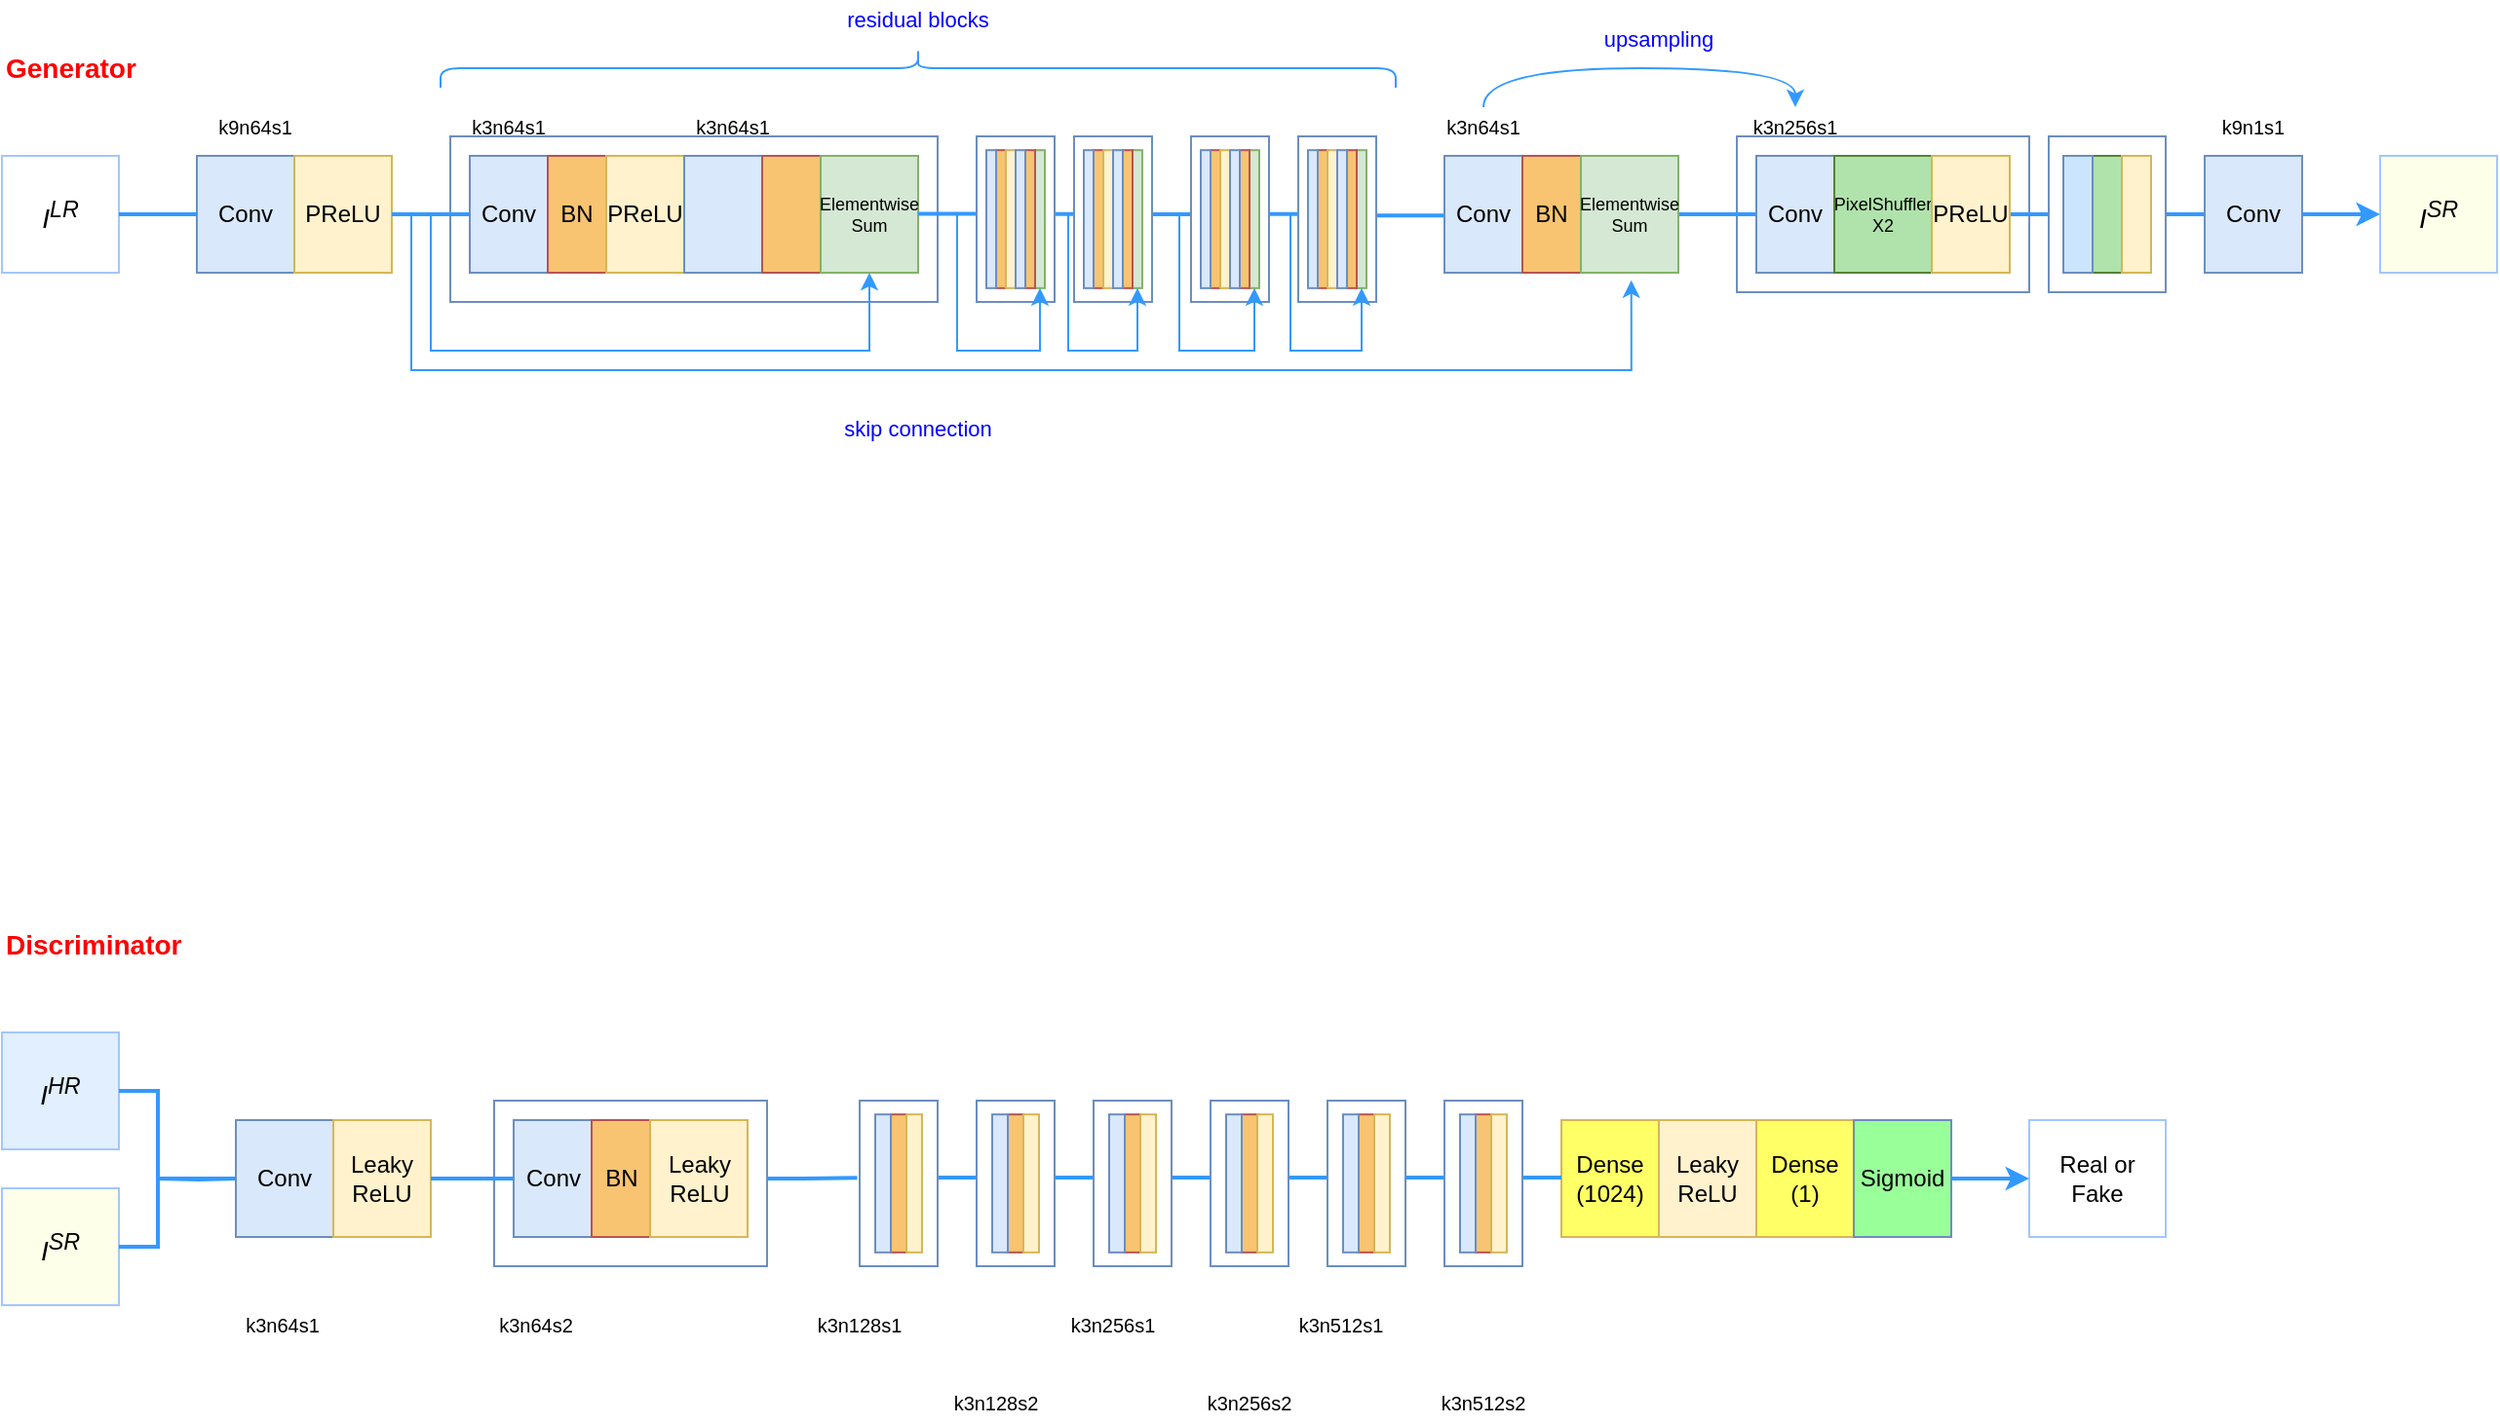 <mxfile version="26.2.14">
  <diagram name="第 1 页" id="Dag-IHI454TIuJNmHXwQ">
    <mxGraphModel dx="602" dy="643" grid="1" gridSize="10" guides="1" tooltips="1" connect="1" arrows="1" fold="1" page="1" pageScale="1" pageWidth="827" pageHeight="1169" math="0" shadow="0">
      <root>
        <mxCell id="0" />
        <mxCell id="1" parent="0" />
        <mxCell id="G9lIrQecQGFN7doJdilt-107" style="edgeStyle=orthogonalEdgeStyle;rounded=0;orthogonalLoop=1;jettySize=auto;html=1;endArrow=none;endFill=1;strokeColor=#3399FF;strokeWidth=2;startFill=0;entryX=-0.031;entryY=0.466;entryDx=0;entryDy=0;entryPerimeter=0;" edge="1" parent="1" source="G9lIrQecQGFN7doJdilt-72" target="G9lIrQecQGFN7doJdilt-169">
          <mxGeometry relative="1" as="geometry">
            <mxPoint x="482.5" y="625" as="targetPoint" />
          </mxGeometry>
        </mxCell>
        <mxCell id="G9lIrQecQGFN7doJdilt-176" value="" style="rounded=0;whiteSpace=wrap;html=1;fillColor=#FFFFFF;strokeColor=#6c8ebf;" vertex="1" parent="1">
          <mxGeometry x="332.5" y="585" width="140" height="85" as="geometry" />
        </mxCell>
        <mxCell id="G9lIrQecQGFN7doJdilt-154" value="" style="rounded=0;whiteSpace=wrap;html=1;fillColor=#FFFFFF;strokeColor=#6c8ebf;" vertex="1" parent="1">
          <mxGeometry x="970" y="90" width="150" height="80" as="geometry" />
        </mxCell>
        <mxCell id="G9lIrQecQGFN7doJdilt-59" style="edgeStyle=orthogonalEdgeStyle;rounded=0;orthogonalLoop=1;jettySize=auto;html=1;endArrow=none;endFill=1;strokeColor=#3399FF;strokeWidth=2;startFill=0;" edge="1" parent="1" source="G9lIrQecQGFN7doJdilt-47" target="G9lIrQecQGFN7doJdilt-50">
          <mxGeometry relative="1" as="geometry" />
        </mxCell>
        <mxCell id="G9lIrQecQGFN7doJdilt-57" style="edgeStyle=orthogonalEdgeStyle;rounded=0;orthogonalLoop=1;jettySize=auto;html=1;endArrow=none;endFill=1;strokeColor=#3399FF;strokeWidth=2;startFill=0;" edge="1" parent="1" source="G9lIrQecQGFN7doJdilt-41" target="G9lIrQecQGFN7doJdilt-43">
          <mxGeometry relative="1" as="geometry" />
        </mxCell>
        <mxCell id="G9lIrQecQGFN7doJdilt-56" style="edgeStyle=orthogonalEdgeStyle;rounded=0;orthogonalLoop=1;jettySize=auto;html=1;endArrow=none;endFill=1;strokeColor=#3399FF;strokeWidth=2;exitX=0.936;exitY=0.478;exitDx=0;exitDy=0;exitPerimeter=0;startFill=0;entryX=0.022;entryY=0.571;entryDx=0;entryDy=0;entryPerimeter=0;" edge="1" parent="1" source="G9lIrQecQGFN7doJdilt-142" target="G9lIrQecQGFN7doJdilt-39">
          <mxGeometry relative="1" as="geometry">
            <mxPoint x="800" y="130" as="sourcePoint" />
          </mxGeometry>
        </mxCell>
        <mxCell id="G9lIrQecQGFN7doJdilt-152" style="edgeStyle=orthogonalEdgeStyle;rounded=0;orthogonalLoop=1;jettySize=auto;html=1;endArrow=none;endFill=1;strokeColor=#3399FF;strokeWidth=2;startFill=0;entryX=0.125;entryY=0.471;entryDx=0;entryDy=0;entryPerimeter=0;" edge="1" parent="1">
          <mxGeometry relative="1" as="geometry">
            <mxPoint x="730" y="129.86" as="sourcePoint" />
            <mxPoint x="760" y="129.86" as="targetPoint" />
          </mxGeometry>
        </mxCell>
        <mxCell id="G9lIrQecQGFN7doJdilt-151" style="edgeStyle=orthogonalEdgeStyle;rounded=0;orthogonalLoop=1;jettySize=auto;html=1;endArrow=none;endFill=1;strokeColor=#3399FF;strokeWidth=2;startFill=0;entryX=0.125;entryY=0.471;entryDx=0;entryDy=0;entryPerimeter=0;" edge="1" parent="1">
          <mxGeometry relative="1" as="geometry">
            <mxPoint x="670" y="130" as="sourcePoint" />
            <mxPoint x="700" y="130" as="targetPoint" />
          </mxGeometry>
        </mxCell>
        <mxCell id="G9lIrQecQGFN7doJdilt-150" style="edgeStyle=orthogonalEdgeStyle;rounded=0;orthogonalLoop=1;jettySize=auto;html=1;endArrow=none;endFill=1;strokeColor=#3399FF;strokeWidth=2;startFill=0;" edge="1" parent="1">
          <mxGeometry relative="1" as="geometry">
            <mxPoint x="615" y="129.86" as="sourcePoint" />
            <mxPoint x="635" y="129.86" as="targetPoint" />
          </mxGeometry>
        </mxCell>
        <mxCell id="G9lIrQecQGFN7doJdilt-121" value="" style="rounded=0;whiteSpace=wrap;html=1;fillColor=#FFFFFF;strokeColor=#6c8ebf;" vertex="1" parent="1">
          <mxGeometry x="310" y="90" width="250" height="85" as="geometry" />
        </mxCell>
        <mxCell id="G9lIrQecQGFN7doJdilt-1" value="Generator" style="text;html=1;strokeColor=none;fillColor=none;align=left;verticalAlign=middle;whiteSpace=wrap;rounded=0;fontSize=14;fontColor=#FF0000;fontStyle=1" vertex="1" parent="1">
          <mxGeometry x="80" y="40" width="100" height="30" as="geometry" />
        </mxCell>
        <mxCell id="G9lIrQecQGFN7doJdilt-2" value="Discriminator" style="text;html=1;strokeColor=none;fillColor=none;align=left;verticalAlign=middle;whiteSpace=wrap;rounded=0;fontSize=14;fontColor=#FF0000;fontStyle=1" vertex="1" parent="1">
          <mxGeometry x="80" y="490" width="120" height="30" as="geometry" />
        </mxCell>
        <mxCell id="G9lIrQecQGFN7doJdilt-3" value="&lt;i&gt;I&lt;sup&gt;LR&lt;/sup&gt;&lt;/i&gt;" style="shape=rectangle;whiteSpace=wrap;html=1;strokeColor=#a1c7ff;fillColor=#FFFFFF;fontSize=14;verticalAlign=middle;align=center;" vertex="1" parent="1">
          <mxGeometry x="80" y="100" width="60" height="60" as="geometry" />
        </mxCell>
        <mxCell id="G9lIrQecQGFN7doJdilt-4" value="Conv" style="rounded=0;whiteSpace=wrap;html=1;fillColor=#dae8fc;strokeColor=#6c8ebf;align=center;verticalAlign=middle;" vertex="1" parent="1">
          <mxGeometry x="180" y="100" width="50" height="60" as="geometry" />
        </mxCell>
        <mxCell id="G9lIrQecQGFN7doJdilt-5" value="PReLU" style="rounded=0;whiteSpace=wrap;html=1;fillColor=#fff2cc;strokeColor=#d6b656;align=center;verticalAlign=middle;" vertex="1" parent="1">
          <mxGeometry x="230" y="100" width="50" height="60" as="geometry" />
        </mxCell>
        <mxCell id="G9lIrQecQGFN7doJdilt-6" value="k9n64s1" style="text;html=1;strokeColor=none;fillColor=none;align=center;verticalAlign=middle;whiteSpace=wrap;rounded=0;fontSize=10;" vertex="1" parent="1">
          <mxGeometry x="160" y="75" width="100" height="20" as="geometry" />
        </mxCell>
        <mxCell id="G9lIrQecQGFN7doJdilt-7" value="Conv" style="rounded=0;whiteSpace=wrap;html=1;fillColor=#dae8fc;strokeColor=#6c8ebf;align=center;verticalAlign=middle;" vertex="1" parent="1">
          <mxGeometry x="320" y="100" width="40" height="60" as="geometry" />
        </mxCell>
        <mxCell id="G9lIrQecQGFN7doJdilt-8" value="BN" style="rounded=0;whiteSpace=wrap;html=1;fillColor=#f8c471;strokeColor=#b85450;align=center;verticalAlign=middle;" vertex="1" parent="1">
          <mxGeometry x="360" y="100" width="30" height="60" as="geometry" />
        </mxCell>
        <mxCell id="G9lIrQecQGFN7doJdilt-9" value="PReLU" style="rounded=0;whiteSpace=wrap;html=1;fillColor=#fff2cc;strokeColor=#d6b656;align=center;verticalAlign=middle;" vertex="1" parent="1">
          <mxGeometry x="390" y="100" width="40" height="60" as="geometry" />
        </mxCell>
        <mxCell id="G9lIrQecQGFN7doJdilt-10" value="" style="rounded=0;whiteSpace=wrap;html=1;fillColor=#dae8fc;strokeColor=#6c8ebf;align=center;verticalAlign=middle;" vertex="1" parent="1">
          <mxGeometry x="430" y="100" width="40" height="60" as="geometry" />
        </mxCell>
        <mxCell id="G9lIrQecQGFN7doJdilt-11" value="" style="rounded=0;whiteSpace=wrap;html=1;fillColor=#f8c471;strokeColor=#b85450;align=center;verticalAlign=middle;" vertex="1" parent="1">
          <mxGeometry x="470" y="100" width="30" height="60" as="geometry" />
        </mxCell>
        <mxCell id="G9lIrQecQGFN7doJdilt-12" value="Elementwise Sum" style="rounded=0;whiteSpace=wrap;html=1;fillColor=#d5e8d4;strokeColor=#82b366;align=center;verticalAlign=middle;fontSize=9;" vertex="1" parent="1">
          <mxGeometry x="500" y="100" width="50" height="60" as="geometry" />
        </mxCell>
        <mxCell id="G9lIrQecQGFN7doJdilt-13" value="k3n64s1" style="text;html=1;strokeColor=none;fillColor=none;align=center;verticalAlign=middle;whiteSpace=wrap;rounded=0;fontSize=10;" vertex="1" parent="1">
          <mxGeometry x="285" y="75" width="110" height="20" as="geometry" />
        </mxCell>
        <mxCell id="G9lIrQecQGFN7doJdilt-14" value="k3n64s1" style="text;html=1;strokeColor=none;fillColor=none;align=center;verticalAlign=middle;whiteSpace=wrap;rounded=0;fontSize=10;" vertex="1" parent="1">
          <mxGeometry x="395" y="75" width="120" height="20" as="geometry" />
        </mxCell>
        <mxCell id="G9lIrQecQGFN7doJdilt-18" value="residual blocks" style="text;html=1;strokeColor=none;fillColor=none;align=center;verticalAlign=middle;whiteSpace=wrap;rounded=0;fontSize=11;fontColor=#0000FF;" vertex="1" parent="1">
          <mxGeometry x="500" y="20" width="100" height="20" as="geometry" />
        </mxCell>
        <mxCell id="G9lIrQecQGFN7doJdilt-39" value="Conv" style="rounded=0;whiteSpace=wrap;html=1;fillColor=#dae8fc;strokeColor=#6c8ebf;align=center;verticalAlign=middle;" vertex="1" parent="1">
          <mxGeometry x="820" y="100" width="40" height="60" as="geometry" />
        </mxCell>
        <mxCell id="G9lIrQecQGFN7doJdilt-40" value="BN" style="rounded=0;whiteSpace=wrap;html=1;fillColor=#f8c471;strokeColor=#b85450;align=center;verticalAlign=middle;" vertex="1" parent="1">
          <mxGeometry x="860" y="100" width="30" height="60" as="geometry" />
        </mxCell>
        <mxCell id="G9lIrQecQGFN7doJdilt-41" value="Elementwise Sum" style="rounded=0;whiteSpace=wrap;html=1;fillColor=#d5e8d4;strokeColor=#82b366;align=center;verticalAlign=middle;fontSize=9;" vertex="1" parent="1">
          <mxGeometry x="890" y="100" width="50" height="60" as="geometry" />
        </mxCell>
        <mxCell id="G9lIrQecQGFN7doJdilt-209" style="edgeStyle=orthogonalEdgeStyle;rounded=0;orthogonalLoop=1;jettySize=auto;html=1;exitX=0.5;exitY=0;exitDx=0;exitDy=0;entryX=0.5;entryY=0;entryDx=0;entryDy=0;curved=1;strokeColor=#3399FF;" edge="1" parent="1" source="G9lIrQecQGFN7doJdilt-42" target="G9lIrQecQGFN7doJdilt-46">
          <mxGeometry relative="1" as="geometry" />
        </mxCell>
        <mxCell id="G9lIrQecQGFN7doJdilt-42" value="k3n64s1" style="text;html=1;strokeColor=none;fillColor=none;align=center;verticalAlign=middle;whiteSpace=wrap;rounded=0;fontSize=10;" vertex="1" parent="1">
          <mxGeometry x="780" y="75" width="120" height="20" as="geometry" />
        </mxCell>
        <mxCell id="G9lIrQecQGFN7doJdilt-43" value="Conv" style="rounded=0;whiteSpace=wrap;html=1;fillColor=#dae8fc;strokeColor=#6c8ebf;align=center;verticalAlign=middle;" vertex="1" parent="1">
          <mxGeometry x="980" y="100" width="40" height="60" as="geometry" />
        </mxCell>
        <mxCell id="G9lIrQecQGFN7doJdilt-44" value="PixelShuffler X2" style="rounded=0;whiteSpace=wrap;html=1;fillColor=#b0e3ab;strokeColor=#548235;align=center;verticalAlign=middle;fontSize=9;" vertex="1" parent="1">
          <mxGeometry x="1020" y="100" width="50" height="60" as="geometry" />
        </mxCell>
        <mxCell id="G9lIrQecQGFN7doJdilt-117" style="edgeStyle=orthogonalEdgeStyle;rounded=0;orthogonalLoop=1;jettySize=auto;html=1;exitX=1;exitY=0.5;exitDx=0;exitDy=0;entryX=0;entryY=0.5;entryDx=0;entryDy=0;endArrow=none;startFill=0;strokeColor=#3399FF;strokeWidth=2;" edge="1" parent="1" source="G9lIrQecQGFN7doJdilt-45" target="G9lIrQecQGFN7doJdilt-47">
          <mxGeometry relative="1" as="geometry" />
        </mxCell>
        <mxCell id="G9lIrQecQGFN7doJdilt-45" value="PReLU" style="rounded=0;whiteSpace=wrap;html=1;fillColor=#fff2cc;strokeColor=#d6b656;align=center;verticalAlign=middle;" vertex="1" parent="1">
          <mxGeometry x="1070" y="100" width="40" height="60" as="geometry" />
        </mxCell>
        <mxCell id="G9lIrQecQGFN7doJdilt-46" value="k3n256s1" style="text;html=1;strokeColor=none;fillColor=none;align=center;verticalAlign=middle;whiteSpace=wrap;rounded=0;fontSize=10;" vertex="1" parent="1">
          <mxGeometry x="935" y="75" width="130" height="20" as="geometry" />
        </mxCell>
        <mxCell id="G9lIrQecQGFN7doJdilt-47" value="" style="rounded=0;whiteSpace=wrap;html=1;fillColor=#FFFFFF;strokeColor=#6c8ebf;" vertex="1" parent="1">
          <mxGeometry x="1130" y="90" width="60" height="80" as="geometry" />
        </mxCell>
        <mxCell id="G9lIrQecQGFN7doJdilt-48" value="" style="rounded=0;whiteSpace=wrap;html=1;fillColor=#b0e3ab;strokeColor=#548235;" vertex="1" parent="1">
          <mxGeometry x="1152.5" y="100" width="15" height="60" as="geometry" />
        </mxCell>
        <mxCell id="G9lIrQecQGFN7doJdilt-49" value="" style="rounded=0;whiteSpace=wrap;html=1;fillColor=#fff2cc;strokeColor=#d6b656;" vertex="1" parent="1">
          <mxGeometry x="1167.5" y="100" width="15" height="60" as="geometry" />
        </mxCell>
        <mxCell id="G9lIrQecQGFN7doJdilt-50" value="Conv" style="rounded=0;whiteSpace=wrap;html=1;fillColor=#dae8fc;strokeColor=#6c8ebf;align=center;verticalAlign=middle;" vertex="1" parent="1">
          <mxGeometry x="1210" y="100" width="50" height="60" as="geometry" />
        </mxCell>
        <mxCell id="G9lIrQecQGFN7doJdilt-51" value="k9n1s1" style="text;html=1;strokeColor=none;fillColor=none;align=center;verticalAlign=middle;whiteSpace=wrap;rounded=0;fontSize=10;" vertex="1" parent="1">
          <mxGeometry x="1210" y="75" width="50" height="20" as="geometry" />
        </mxCell>
        <mxCell id="G9lIrQecQGFN7doJdilt-52" value="&lt;i&gt;I&lt;sup&gt;SR&lt;/sup&gt;&lt;/i&gt;" style="shape=rectangle;whiteSpace=wrap;html=1;strokeColor=#a1c7ff;fillColor=#FEFFE8;fontSize=14;verticalAlign=middle;align=center;" vertex="1" parent="1">
          <mxGeometry x="1300" y="100" width="60" height="60" as="geometry" />
        </mxCell>
        <mxCell id="G9lIrQecQGFN7doJdilt-53" style="edgeStyle=orthogonalEdgeStyle;rounded=0;orthogonalLoop=1;jettySize=auto;html=1;endArrow=none;endFill=1;strokeColor=#3399FF;strokeWidth=2;startFill=0;" edge="1" parent="1" source="G9lIrQecQGFN7doJdilt-3" target="G9lIrQecQGFN7doJdilt-4">
          <mxGeometry relative="1" as="geometry" />
        </mxCell>
        <mxCell id="G9lIrQecQGFN7doJdilt-54" style="edgeStyle=orthogonalEdgeStyle;rounded=0;orthogonalLoop=1;jettySize=auto;html=1;endArrow=none;endFill=1;strokeColor=#3399FF;strokeWidth=2;startFill=0;" edge="1" parent="1" source="G9lIrQecQGFN7doJdilt-5" target="G9lIrQecQGFN7doJdilt-7">
          <mxGeometry relative="1" as="geometry" />
        </mxCell>
        <mxCell id="G9lIrQecQGFN7doJdilt-55" style="edgeStyle=orthogonalEdgeStyle;rounded=0;orthogonalLoop=1;jettySize=auto;html=1;endArrow=none;endFill=1;strokeColor=#3399FF;strokeWidth=2;startFill=0;entryX=-0.003;entryY=0.465;entryDx=0;entryDy=0;entryPerimeter=0;" edge="1" parent="1" target="G9lIrQecQGFN7doJdilt-120">
          <mxGeometry relative="1" as="geometry">
            <mxPoint x="550.0" y="129.75" as="sourcePoint" />
            <mxPoint x="570" y="129.75" as="targetPoint" />
          </mxGeometry>
        </mxCell>
        <mxCell id="G9lIrQecQGFN7doJdilt-60" style="edgeStyle=orthogonalEdgeStyle;rounded=0;orthogonalLoop=1;jettySize=auto;html=1;endArrow=classic;endFill=1;strokeColor=#3399FF;strokeWidth=2;" edge="1" parent="1" source="G9lIrQecQGFN7doJdilt-50" target="G9lIrQecQGFN7doJdilt-52">
          <mxGeometry relative="1" as="geometry" />
        </mxCell>
        <mxCell id="G9lIrQecQGFN7doJdilt-61" value="skip connection" style="text;html=1;strokeColor=none;fillColor=none;align=center;verticalAlign=middle;whiteSpace=wrap;rounded=0;fontSize=11;fontColor=#0000FF;" vertex="1" parent="1">
          <mxGeometry x="500" y="230" width="100" height="20" as="geometry" />
        </mxCell>
        <mxCell id="G9lIrQecQGFN7doJdilt-62" style="edgeStyle=orthogonalEdgeStyle;fontSize=12;html=1;endArrow=classic;endFill=1;strokeColor=#3399FF;strokeWidth=1;rounded=0;curved=0;entryX=0.517;entryY=1.064;entryDx=0;entryDy=0;entryPerimeter=0;" edge="1" parent="1" target="G9lIrQecQGFN7doJdilt-41">
          <mxGeometry relative="1" as="geometry">
            <mxPoint x="290" y="130" as="sourcePoint" />
            <mxPoint x="920" y="210" as="targetPoint" />
            <Array as="points">
              <mxPoint x="290" y="210" />
              <mxPoint x="916" y="210" />
            </Array>
          </mxGeometry>
        </mxCell>
        <mxCell id="G9lIrQecQGFN7doJdilt-63" value="upsampling" style="text;html=1;strokeColor=none;fillColor=none;align=center;verticalAlign=middle;whiteSpace=wrap;rounded=0;fontSize=11;fontColor=#0000FF;" vertex="1" parent="1">
          <mxGeometry x="880" y="30" width="100" height="20" as="geometry" />
        </mxCell>
        <mxCell id="G9lIrQecQGFN7doJdilt-65" value="&lt;i&gt;I&lt;sup&gt;HR&lt;/sup&gt;&lt;/i&gt;" style="shape=rectangle;whiteSpace=wrap;html=1;strokeColor=#a1c7ff;fillColor=#e1efff;fontSize=14;verticalAlign=middle;align=center;" vertex="1" parent="1">
          <mxGeometry x="80" y="550" width="60" height="60" as="geometry" />
        </mxCell>
        <mxCell id="G9lIrQecQGFN7doJdilt-66" value="&lt;i&gt;I&lt;sup&gt;SR&lt;/sup&gt;&lt;/i&gt;" style="shape=rectangle;whiteSpace=wrap;html=1;strokeColor=#a1c7ff;fillColor=#FEFFE8;fontSize=14;verticalAlign=middle;align=center;" vertex="1" parent="1">
          <mxGeometry x="80" y="630" width="60" height="60" as="geometry" />
        </mxCell>
        <mxCell id="G9lIrQecQGFN7doJdilt-67" value="Conv" style="rounded=0;whiteSpace=wrap;html=1;fillColor=#dae8fc;strokeColor=#6c8ebf;align=center;verticalAlign=middle;" vertex="1" parent="1">
          <mxGeometry x="200" y="595" width="50" height="60" as="geometry" />
        </mxCell>
        <mxCell id="G9lIrQecQGFN7doJdilt-68" value="Leaky ReLU" style="rounded=0;whiteSpace=wrap;html=1;fillColor=#fff2cc;strokeColor=#d6b656;align=center;verticalAlign=middle;" vertex="1" parent="1">
          <mxGeometry x="250" y="595" width="50" height="60" as="geometry" />
        </mxCell>
        <mxCell id="G9lIrQecQGFN7doJdilt-69" value="k3n64s1" style="text;html=1;strokeColor=none;fillColor=none;align=center;verticalAlign=middle;whiteSpace=wrap;rounded=0;fontSize=10;" vertex="1" parent="1">
          <mxGeometry x="174" y="690" width="100" height="20" as="geometry" />
        </mxCell>
        <mxCell id="G9lIrQecQGFN7doJdilt-70" value="Conv" style="rounded=0;whiteSpace=wrap;html=1;fillColor=#dae8fc;strokeColor=#6c8ebf;align=center;verticalAlign=middle;" vertex="1" parent="1">
          <mxGeometry x="342.5" y="595" width="40" height="60" as="geometry" />
        </mxCell>
        <mxCell id="G9lIrQecQGFN7doJdilt-71" value="BN" style="rounded=0;whiteSpace=wrap;html=1;fillColor=#f8c471;strokeColor=#b85450;align=center;verticalAlign=middle;" vertex="1" parent="1">
          <mxGeometry x="382.5" y="595" width="30" height="60" as="geometry" />
        </mxCell>
        <mxCell id="G9lIrQecQGFN7doJdilt-72" value="Leaky ReLU" style="rounded=0;whiteSpace=wrap;html=1;fillColor=#fff2cc;strokeColor=#d6b656;align=center;verticalAlign=middle;" vertex="1" parent="1">
          <mxGeometry x="412.5" y="595" width="50" height="60" as="geometry" />
        </mxCell>
        <mxCell id="G9lIrQecQGFN7doJdilt-73" value="k3n64s2" style="text;html=1;strokeColor=none;fillColor=none;align=center;verticalAlign=middle;whiteSpace=wrap;rounded=0;fontSize=10;" vertex="1" parent="1">
          <mxGeometry x="294" y="690" width="120" height="20" as="geometry" />
        </mxCell>
        <mxCell id="G9lIrQecQGFN7doJdilt-77" value="k3n128s1" style="text;html=1;strokeColor=none;fillColor=none;align=center;verticalAlign=middle;whiteSpace=wrap;rounded=0;fontSize=10;" vertex="1" parent="1">
          <mxGeometry x="460" y="690" width="120" height="20" as="geometry" />
        </mxCell>
        <mxCell id="G9lIrQecQGFN7doJdilt-81" value="k3n128s2" style="text;html=1;strokeColor=none;fillColor=none;align=center;verticalAlign=middle;whiteSpace=wrap;rounded=0;fontSize=10;" vertex="1" parent="1">
          <mxGeometry x="530" y="730" width="120" height="20" as="geometry" />
        </mxCell>
        <mxCell id="G9lIrQecQGFN7doJdilt-85" value="k3n256s1" style="text;html=1;strokeColor=none;fillColor=none;align=center;verticalAlign=middle;whiteSpace=wrap;rounded=0;fontSize=10;" vertex="1" parent="1">
          <mxGeometry x="590" y="690" width="120" height="20" as="geometry" />
        </mxCell>
        <mxCell id="G9lIrQecQGFN7doJdilt-89" value="k3n256s2" style="text;html=1;strokeColor=none;fillColor=none;align=center;verticalAlign=middle;whiteSpace=wrap;rounded=0;fontSize=10;" vertex="1" parent="1">
          <mxGeometry x="660" y="730" width="120" height="20" as="geometry" />
        </mxCell>
        <mxCell id="G9lIrQecQGFN7doJdilt-93" value="k3n512s1" style="text;html=1;strokeColor=none;fillColor=none;align=center;verticalAlign=middle;whiteSpace=wrap;rounded=0;fontSize=10;" vertex="1" parent="1">
          <mxGeometry x="707" y="690" width="120" height="20" as="geometry" />
        </mxCell>
        <mxCell id="G9lIrQecQGFN7doJdilt-97" value="k3n512s2" style="text;html=1;strokeColor=none;fillColor=none;align=center;verticalAlign=middle;whiteSpace=wrap;rounded=0;fontSize=10;" vertex="1" parent="1">
          <mxGeometry x="780" y="730" width="120" height="20" as="geometry" />
        </mxCell>
        <mxCell id="G9lIrQecQGFN7doJdilt-98" value="Dense (1024)" style="rounded=0;whiteSpace=wrap;html=1;fillColor=#FFFF66;strokeColor=#d6b656;align=center;verticalAlign=middle;" vertex="1" parent="1">
          <mxGeometry x="880" y="595" width="50" height="60" as="geometry" />
        </mxCell>
        <mxCell id="G9lIrQecQGFN7doJdilt-99" value="Leaky ReLU" style="rounded=0;whiteSpace=wrap;html=1;fillColor=#fff2cc;strokeColor=#d6b656;align=center;verticalAlign=middle;" vertex="1" parent="1">
          <mxGeometry x="930" y="595.0" width="50" height="60" as="geometry" />
        </mxCell>
        <mxCell id="G9lIrQecQGFN7doJdilt-100" value="Dense (1)" style="rounded=0;whiteSpace=wrap;html=1;fillColor=#FFFF66;strokeColor=#d6b656;align=center;verticalAlign=middle;" vertex="1" parent="1">
          <mxGeometry x="980" y="595.0" width="50" height="60" as="geometry" />
        </mxCell>
        <mxCell id="G9lIrQecQGFN7doJdilt-101" value="Sigmoid" style="rounded=0;whiteSpace=wrap;html=1;fillColor=#99FF99;strokeColor=#6c8ebf;align=center;verticalAlign=middle;" vertex="1" parent="1">
          <mxGeometry x="1030" y="595.0" width="50" height="60" as="geometry" />
        </mxCell>
        <mxCell id="G9lIrQecQGFN7doJdilt-102" value="Real or Fake" style="shape=rectangle;whiteSpace=wrap;html=1;strokeColor=#a1c7ff;fillColor=#FFFFFF;fontSize=12;verticalAlign=middle;align=center;" vertex="1" parent="1">
          <mxGeometry x="1120" y="595.0" width="70" height="60" as="geometry" />
        </mxCell>
        <mxCell id="G9lIrQecQGFN7doJdilt-103" style="edgeStyle=orthogonalEdgeStyle;rounded=0;orthogonalLoop=1;jettySize=auto;html=1;endArrow=none;endFill=0;strokeColor=#3399FF;strokeWidth=2;" edge="1" parent="1" source="G9lIrQecQGFN7doJdilt-65" target="G9lIrQecQGFN7doJdilt-67">
          <mxGeometry relative="1" as="geometry">
            <mxPoint x="160" y="580" as="sourcePoint" />
            <mxPoint x="180" y="625" as="targetPoint" />
            <Array as="points">
              <mxPoint x="160" y="580" />
              <mxPoint x="160" y="625" />
            </Array>
          </mxGeometry>
        </mxCell>
        <mxCell id="G9lIrQecQGFN7doJdilt-104" style="edgeStyle=orthogonalEdgeStyle;rounded=0;orthogonalLoop=1;jettySize=auto;html=1;endArrow=none;endFill=0;strokeColor=#3399FF;strokeWidth=2;" edge="1" parent="1" source="G9lIrQecQGFN7doJdilt-66" target="G9lIrQecQGFN7doJdilt-67">
          <mxGeometry relative="1" as="geometry">
            <mxPoint x="160" y="660" as="sourcePoint" />
            <mxPoint x="180" y="625" as="targetPoint" />
            <Array as="points">
              <mxPoint x="160" y="660" />
              <mxPoint x="160" y="625" />
            </Array>
          </mxGeometry>
        </mxCell>
        <mxCell id="G9lIrQecQGFN7doJdilt-105" style="edgeStyle=orthogonalEdgeStyle;rounded=0;orthogonalLoop=1;jettySize=auto;html=1;endArrow=none;endFill=1;strokeColor=#3399FF;strokeWidth=2;startFill=0;" edge="1" parent="1" target="G9lIrQecQGFN7doJdilt-67">
          <mxGeometry relative="1" as="geometry">
            <mxPoint x="160" y="625" as="sourcePoint" />
          </mxGeometry>
        </mxCell>
        <mxCell id="G9lIrQecQGFN7doJdilt-106" style="edgeStyle=orthogonalEdgeStyle;rounded=0;orthogonalLoop=1;jettySize=auto;html=1;endArrow=none;endFill=1;strokeColor=#3399FF;strokeWidth=2;startFill=0;" edge="1" parent="1" source="G9lIrQecQGFN7doJdilt-68" target="G9lIrQecQGFN7doJdilt-70">
          <mxGeometry relative="1" as="geometry" />
        </mxCell>
        <mxCell id="G9lIrQecQGFN7doJdilt-108" style="edgeStyle=orthogonalEdgeStyle;rounded=0;orthogonalLoop=1;jettySize=auto;html=1;endArrow=none;endFill=1;strokeColor=#3399FF;strokeWidth=2;startFill=0;" edge="1" parent="1">
          <mxGeometry relative="1" as="geometry">
            <mxPoint x="559" y="624.52" as="sourcePoint" />
            <mxPoint x="580" y="624.52" as="targetPoint" />
          </mxGeometry>
        </mxCell>
        <mxCell id="G9lIrQecQGFN7doJdilt-116" style="edgeStyle=orthogonalEdgeStyle;rounded=0;orthogonalLoop=1;jettySize=auto;html=1;endArrow=classic;endFill=1;strokeColor=#3399FF;strokeWidth=2;" edge="1" parent="1" source="G9lIrQecQGFN7doJdilt-101" target="G9lIrQecQGFN7doJdilt-102">
          <mxGeometry relative="1" as="geometry" />
        </mxCell>
        <mxCell id="G9lIrQecQGFN7doJdilt-123" value="" style="group" vertex="1" connectable="0" parent="1">
          <mxGeometry x="580" y="90" width="40" height="85" as="geometry" />
        </mxCell>
        <mxCell id="G9lIrQecQGFN7doJdilt-120" value="" style="rounded=0;whiteSpace=wrap;html=1;fillColor=#FFFFFF;strokeColor=#6c8ebf;" vertex="1" parent="G9lIrQecQGFN7doJdilt-123">
          <mxGeometry width="40" height="85" as="geometry" />
        </mxCell>
        <mxCell id="G9lIrQecQGFN7doJdilt-25" value="" style="rounded=0;whiteSpace=wrap;html=1;fillColor=#f8c471;strokeColor=#b85450;" vertex="1" parent="G9lIrQecQGFN7doJdilt-123">
          <mxGeometry x="10" y="7.083" width="5" height="70.833" as="geometry" />
        </mxCell>
        <mxCell id="G9lIrQecQGFN7doJdilt-26" value="" style="rounded=0;whiteSpace=wrap;html=1;fillColor=#fff2cc;strokeColor=#d6b656;" vertex="1" parent="G9lIrQecQGFN7doJdilt-123">
          <mxGeometry x="15" y="7.083" width="5" height="70.833" as="geometry" />
        </mxCell>
        <mxCell id="G9lIrQecQGFN7doJdilt-27" value="" style="rounded=0;whiteSpace=wrap;html=1;fillColor=#dae8fc;strokeColor=#6c8ebf;" vertex="1" parent="G9lIrQecQGFN7doJdilt-123">
          <mxGeometry x="5" y="7.083" width="5" height="70.833" as="geometry" />
        </mxCell>
        <mxCell id="G9lIrQecQGFN7doJdilt-28" value="" style="rounded=0;whiteSpace=wrap;html=1;fillColor=#d5e8d4;strokeColor=#82b366;" vertex="1" parent="G9lIrQecQGFN7doJdilt-123">
          <mxGeometry x="30" y="7.083" width="5" height="70.833" as="geometry" />
        </mxCell>
        <mxCell id="G9lIrQecQGFN7doJdilt-118" value="" style="rounded=0;whiteSpace=wrap;html=1;fillColor=#f8c471;strokeColor=#b85450;" vertex="1" parent="G9lIrQecQGFN7doJdilt-123">
          <mxGeometry x="25" y="7.083" width="5" height="70.833" as="geometry" />
        </mxCell>
        <mxCell id="G9lIrQecQGFN7doJdilt-119" value="" style="rounded=0;whiteSpace=wrap;html=1;fillColor=#dae8fc;strokeColor=#6c8ebf;" vertex="1" parent="G9lIrQecQGFN7doJdilt-123">
          <mxGeometry x="20" y="7.083" width="5" height="70.833" as="geometry" />
        </mxCell>
        <mxCell id="G9lIrQecQGFN7doJdilt-125" value="" style="group" vertex="1" connectable="0" parent="1">
          <mxGeometry x="630" y="90" width="40" height="85" as="geometry" />
        </mxCell>
        <mxCell id="G9lIrQecQGFN7doJdilt-126" value="" style="rounded=0;whiteSpace=wrap;html=1;fillColor=#FFFFFF;strokeColor=#6c8ebf;" vertex="1" parent="G9lIrQecQGFN7doJdilt-125">
          <mxGeometry width="40" height="85" as="geometry" />
        </mxCell>
        <mxCell id="G9lIrQecQGFN7doJdilt-127" value="" style="rounded=0;whiteSpace=wrap;html=1;fillColor=#f8c471;strokeColor=#b85450;" vertex="1" parent="G9lIrQecQGFN7doJdilt-125">
          <mxGeometry x="10" y="7.083" width="5" height="70.833" as="geometry" />
        </mxCell>
        <mxCell id="G9lIrQecQGFN7doJdilt-128" value="" style="rounded=0;whiteSpace=wrap;html=1;fillColor=#fff2cc;strokeColor=#d6b656;" vertex="1" parent="G9lIrQecQGFN7doJdilt-125">
          <mxGeometry x="15" y="7.083" width="5" height="70.833" as="geometry" />
        </mxCell>
        <mxCell id="G9lIrQecQGFN7doJdilt-129" value="" style="rounded=0;whiteSpace=wrap;html=1;fillColor=#dae8fc;strokeColor=#6c8ebf;" vertex="1" parent="G9lIrQecQGFN7doJdilt-125">
          <mxGeometry x="5" y="7.083" width="5" height="70.833" as="geometry" />
        </mxCell>
        <mxCell id="G9lIrQecQGFN7doJdilt-130" value="" style="rounded=0;whiteSpace=wrap;html=1;fillColor=#d5e8d4;strokeColor=#82b366;" vertex="1" parent="G9lIrQecQGFN7doJdilt-125">
          <mxGeometry x="30" y="7.083" width="5" height="70.833" as="geometry" />
        </mxCell>
        <mxCell id="G9lIrQecQGFN7doJdilt-131" value="" style="rounded=0;whiteSpace=wrap;html=1;fillColor=#f8c471;strokeColor=#b85450;" vertex="1" parent="G9lIrQecQGFN7doJdilt-125">
          <mxGeometry x="25" y="7.083" width="5" height="70.833" as="geometry" />
        </mxCell>
        <mxCell id="G9lIrQecQGFN7doJdilt-132" value="" style="rounded=0;whiteSpace=wrap;html=1;fillColor=#dae8fc;strokeColor=#6c8ebf;" vertex="1" parent="G9lIrQecQGFN7doJdilt-125">
          <mxGeometry x="20" y="7.083" width="5" height="70.833" as="geometry" />
        </mxCell>
        <mxCell id="G9lIrQecQGFN7doJdilt-133" value="" style="group" vertex="1" connectable="0" parent="1">
          <mxGeometry x="690" y="90" width="40" height="85" as="geometry" />
        </mxCell>
        <mxCell id="G9lIrQecQGFN7doJdilt-134" value="" style="rounded=0;whiteSpace=wrap;html=1;fillColor=#FFFFFF;strokeColor=#6c8ebf;" vertex="1" parent="G9lIrQecQGFN7doJdilt-133">
          <mxGeometry width="40" height="85" as="geometry" />
        </mxCell>
        <mxCell id="G9lIrQecQGFN7doJdilt-135" value="" style="rounded=0;whiteSpace=wrap;html=1;fillColor=#f8c471;strokeColor=#b85450;" vertex="1" parent="G9lIrQecQGFN7doJdilt-133">
          <mxGeometry x="10" y="7.083" width="5" height="70.833" as="geometry" />
        </mxCell>
        <mxCell id="G9lIrQecQGFN7doJdilt-136" value="" style="rounded=0;whiteSpace=wrap;html=1;fillColor=#fff2cc;strokeColor=#d6b656;" vertex="1" parent="G9lIrQecQGFN7doJdilt-133">
          <mxGeometry x="15" y="7.083" width="5" height="70.833" as="geometry" />
        </mxCell>
        <mxCell id="G9lIrQecQGFN7doJdilt-137" value="" style="rounded=0;whiteSpace=wrap;html=1;fillColor=#dae8fc;strokeColor=#6c8ebf;" vertex="1" parent="G9lIrQecQGFN7doJdilt-133">
          <mxGeometry x="5" y="7.083" width="5" height="70.833" as="geometry" />
        </mxCell>
        <mxCell id="G9lIrQecQGFN7doJdilt-138" value="" style="rounded=0;whiteSpace=wrap;html=1;fillColor=#d5e8d4;strokeColor=#82b366;" vertex="1" parent="G9lIrQecQGFN7doJdilt-133">
          <mxGeometry x="30" y="7.083" width="5" height="70.833" as="geometry" />
        </mxCell>
        <mxCell id="G9lIrQecQGFN7doJdilt-139" value="" style="rounded=0;whiteSpace=wrap;html=1;fillColor=#f8c471;strokeColor=#b85450;" vertex="1" parent="G9lIrQecQGFN7doJdilt-133">
          <mxGeometry x="25" y="7.083" width="5" height="70.833" as="geometry" />
        </mxCell>
        <mxCell id="G9lIrQecQGFN7doJdilt-140" value="" style="rounded=0;whiteSpace=wrap;html=1;fillColor=#dae8fc;strokeColor=#6c8ebf;" vertex="1" parent="G9lIrQecQGFN7doJdilt-133">
          <mxGeometry x="20" y="7.083" width="5" height="70.833" as="geometry" />
        </mxCell>
        <mxCell id="G9lIrQecQGFN7doJdilt-141" value="" style="group" vertex="1" connectable="0" parent="1">
          <mxGeometry x="745" y="90" width="40" height="85" as="geometry" />
        </mxCell>
        <mxCell id="G9lIrQecQGFN7doJdilt-142" value="" style="rounded=0;whiteSpace=wrap;html=1;fillColor=#FFFFFF;strokeColor=#6c8ebf;" vertex="1" parent="G9lIrQecQGFN7doJdilt-141">
          <mxGeometry width="40" height="85" as="geometry" />
        </mxCell>
        <mxCell id="G9lIrQecQGFN7doJdilt-143" value="" style="rounded=0;whiteSpace=wrap;html=1;fillColor=#f8c471;strokeColor=#b85450;" vertex="1" parent="G9lIrQecQGFN7doJdilt-141">
          <mxGeometry x="10" y="7.083" width="5" height="70.833" as="geometry" />
        </mxCell>
        <mxCell id="G9lIrQecQGFN7doJdilt-144" value="" style="rounded=0;whiteSpace=wrap;html=1;fillColor=#fff2cc;strokeColor=#d6b656;" vertex="1" parent="G9lIrQecQGFN7doJdilt-141">
          <mxGeometry x="15" y="7.083" width="5" height="70.833" as="geometry" />
        </mxCell>
        <mxCell id="G9lIrQecQGFN7doJdilt-145" value="" style="rounded=0;whiteSpace=wrap;html=1;fillColor=#dae8fc;strokeColor=#6c8ebf;" vertex="1" parent="G9lIrQecQGFN7doJdilt-141">
          <mxGeometry x="5" y="7.083" width="5" height="70.833" as="geometry" />
        </mxCell>
        <mxCell id="G9lIrQecQGFN7doJdilt-146" value="" style="rounded=0;whiteSpace=wrap;html=1;fillColor=#d5e8d4;strokeColor=#82b366;" vertex="1" parent="G9lIrQecQGFN7doJdilt-141">
          <mxGeometry x="30" y="7.083" width="5" height="70.833" as="geometry" />
        </mxCell>
        <mxCell id="G9lIrQecQGFN7doJdilt-147" value="" style="rounded=0;whiteSpace=wrap;html=1;fillColor=#f8c471;strokeColor=#b85450;" vertex="1" parent="G9lIrQecQGFN7doJdilt-141">
          <mxGeometry x="25" y="7.083" width="5" height="70.833" as="geometry" />
        </mxCell>
        <mxCell id="G9lIrQecQGFN7doJdilt-148" value="" style="rounded=0;whiteSpace=wrap;html=1;fillColor=#dae8fc;strokeColor=#6c8ebf;" vertex="1" parent="G9lIrQecQGFN7doJdilt-141">
          <mxGeometry x="20" y="7.083" width="5" height="70.833" as="geometry" />
        </mxCell>
        <mxCell id="G9lIrQecQGFN7doJdilt-153" value="" style="rounded=0;whiteSpace=wrap;html=1;fillColor=#CCE5FF;strokeColor=#6C8EBF;" vertex="1" parent="1">
          <mxGeometry x="1137.5" y="100" width="15" height="60" as="geometry" />
        </mxCell>
        <mxCell id="G9lIrQecQGFN7doJdilt-156" style="edgeStyle=orthogonalEdgeStyle;fontSize=12;html=1;endArrow=classic;endFill=1;strokeColor=#3399FF;strokeWidth=1;rounded=0;curved=0;entryX=0.5;entryY=1;entryDx=0;entryDy=0;" edge="1" parent="1" target="G9lIrQecQGFN7doJdilt-12">
          <mxGeometry relative="1" as="geometry">
            <mxPoint x="300" y="130" as="sourcePoint" />
            <mxPoint x="926" y="154" as="targetPoint" />
            <Array as="points">
              <mxPoint x="300" y="200" />
              <mxPoint x="525" y="200" />
            </Array>
          </mxGeometry>
        </mxCell>
        <mxCell id="G9lIrQecQGFN7doJdilt-157" style="edgeStyle=orthogonalEdgeStyle;fontSize=12;html=1;endArrow=classic;endFill=1;strokeColor=#3399FF;strokeWidth=1;rounded=0;curved=0;entryX=0.5;entryY=1;entryDx=0;entryDy=0;" edge="1" parent="1" target="G9lIrQecQGFN7doJdilt-28">
          <mxGeometry relative="1" as="geometry">
            <mxPoint x="570" y="130" as="sourcePoint" />
            <mxPoint x="795" y="160" as="targetPoint" />
            <Array as="points">
              <mxPoint x="570" y="200" />
              <mxPoint x="613" y="200" />
            </Array>
          </mxGeometry>
        </mxCell>
        <mxCell id="G9lIrQecQGFN7doJdilt-162" style="edgeStyle=orthogonalEdgeStyle;fontSize=12;html=1;endArrow=classic;endFill=1;strokeColor=#3399FF;strokeWidth=1;rounded=0;curved=0;entryX=0.5;entryY=1;entryDx=0;entryDy=0;" edge="1" parent="1" target="G9lIrQecQGFN7doJdilt-130">
          <mxGeometry relative="1" as="geometry">
            <mxPoint x="627" y="130" as="sourcePoint" />
            <mxPoint x="670" y="168" as="targetPoint" />
            <Array as="points">
              <mxPoint x="627" y="200" />
              <mxPoint x="663" y="200" />
            </Array>
          </mxGeometry>
        </mxCell>
        <mxCell id="G9lIrQecQGFN7doJdilt-163" style="edgeStyle=orthogonalEdgeStyle;fontSize=12;html=1;endArrow=classic;endFill=1;strokeColor=#3399FF;strokeWidth=1;rounded=0;curved=0;entryX=0.5;entryY=1;entryDx=0;entryDy=0;" edge="1" parent="1" target="G9lIrQecQGFN7doJdilt-138">
          <mxGeometry relative="1" as="geometry">
            <mxPoint x="684" y="130" as="sourcePoint" />
            <mxPoint x="720" y="168" as="targetPoint" />
            <Array as="points">
              <mxPoint x="684" y="200" />
              <mxPoint x="723" y="200" />
            </Array>
          </mxGeometry>
        </mxCell>
        <mxCell id="G9lIrQecQGFN7doJdilt-165" style="edgeStyle=orthogonalEdgeStyle;fontSize=12;html=1;endArrow=classic;endFill=1;strokeColor=#3399FF;strokeWidth=1;rounded=0;curved=0;entryX=0.5;entryY=1;entryDx=0;entryDy=0;" edge="1" parent="1" target="G9lIrQecQGFN7doJdilt-146">
          <mxGeometry relative="1" as="geometry">
            <mxPoint x="741" y="130" as="sourcePoint" />
            <mxPoint x="780" y="168" as="targetPoint" />
            <Array as="points">
              <mxPoint x="741" y="200" />
              <mxPoint x="778" y="200" />
            </Array>
          </mxGeometry>
        </mxCell>
        <mxCell id="G9lIrQecQGFN7doJdilt-166" value="" style="shape=curlyBracket;whiteSpace=wrap;html=1;rounded=1;flipH=1;labelPosition=right;verticalLabelPosition=middle;align=left;verticalAlign=middle;rotation=-90;strokeColor=#3399FF;" vertex="1" parent="1">
          <mxGeometry x="540" y="-190" width="20" height="490" as="geometry" />
        </mxCell>
        <mxCell id="G9lIrQecQGFN7doJdilt-168" value="" style="group" vertex="1" connectable="0" parent="1">
          <mxGeometry x="520" y="585" width="40" height="85" as="geometry" />
        </mxCell>
        <mxCell id="G9lIrQecQGFN7doJdilt-169" value="" style="rounded=0;whiteSpace=wrap;html=1;fillColor=#FFFFFF;strokeColor=#6c8ebf;" vertex="1" parent="G9lIrQecQGFN7doJdilt-168">
          <mxGeometry width="40" height="85" as="geometry" />
        </mxCell>
        <mxCell id="G9lIrQecQGFN7doJdilt-170" value="" style="rounded=0;whiteSpace=wrap;html=1;fillColor=#f8c471;strokeColor=#b85450;" vertex="1" parent="G9lIrQecQGFN7doJdilt-168">
          <mxGeometry x="16" y="7.083" width="8" height="70.833" as="geometry" />
        </mxCell>
        <mxCell id="G9lIrQecQGFN7doJdilt-171" value="" style="rounded=0;whiteSpace=wrap;html=1;fillColor=#fff2cc;strokeColor=#d6b656;" vertex="1" parent="G9lIrQecQGFN7doJdilt-168">
          <mxGeometry x="24" y="7.083" width="8" height="70.833" as="geometry" />
        </mxCell>
        <mxCell id="G9lIrQecQGFN7doJdilt-172" value="" style="rounded=0;whiteSpace=wrap;html=1;fillColor=#dae8fc;strokeColor=#6c8ebf;" vertex="1" parent="G9lIrQecQGFN7doJdilt-168">
          <mxGeometry x="8" y="7.083" width="8" height="70.833" as="geometry" />
        </mxCell>
        <mxCell id="G9lIrQecQGFN7doJdilt-177" style="edgeStyle=orthogonalEdgeStyle;rounded=0;orthogonalLoop=1;jettySize=auto;html=1;endArrow=none;endFill=1;strokeColor=#3399FF;strokeWidth=2;startFill=0;" edge="1" parent="1">
          <mxGeometry relative="1" as="geometry">
            <mxPoint x="619" y="624.52" as="sourcePoint" />
            <mxPoint x="640" y="624.52" as="targetPoint" />
          </mxGeometry>
        </mxCell>
        <mxCell id="G9lIrQecQGFN7doJdilt-178" value="" style="group" vertex="1" connectable="0" parent="1">
          <mxGeometry x="580" y="585" width="40" height="85" as="geometry" />
        </mxCell>
        <mxCell id="G9lIrQecQGFN7doJdilt-179" value="" style="rounded=0;whiteSpace=wrap;html=1;fillColor=#FFFFFF;strokeColor=#6c8ebf;" vertex="1" parent="G9lIrQecQGFN7doJdilt-178">
          <mxGeometry width="40" height="85" as="geometry" />
        </mxCell>
        <mxCell id="G9lIrQecQGFN7doJdilt-180" value="" style="rounded=0;whiteSpace=wrap;html=1;fillColor=#f8c471;strokeColor=#b85450;" vertex="1" parent="G9lIrQecQGFN7doJdilt-178">
          <mxGeometry x="16" y="7.083" width="8" height="70.833" as="geometry" />
        </mxCell>
        <mxCell id="G9lIrQecQGFN7doJdilt-181" value="" style="rounded=0;whiteSpace=wrap;html=1;fillColor=#fff2cc;strokeColor=#d6b656;" vertex="1" parent="G9lIrQecQGFN7doJdilt-178">
          <mxGeometry x="24" y="7.083" width="8" height="70.833" as="geometry" />
        </mxCell>
        <mxCell id="G9lIrQecQGFN7doJdilt-182" value="" style="rounded=0;whiteSpace=wrap;html=1;fillColor=#dae8fc;strokeColor=#6c8ebf;" vertex="1" parent="G9lIrQecQGFN7doJdilt-178">
          <mxGeometry x="8" y="7.083" width="8" height="70.833" as="geometry" />
        </mxCell>
        <mxCell id="G9lIrQecQGFN7doJdilt-184" style="edgeStyle=orthogonalEdgeStyle;rounded=0;orthogonalLoop=1;jettySize=auto;html=1;endArrow=none;endFill=1;strokeColor=#3399FF;strokeWidth=2;startFill=0;" edge="1" parent="1">
          <mxGeometry relative="1" as="geometry">
            <mxPoint x="679" y="624.52" as="sourcePoint" />
            <mxPoint x="700" y="624.52" as="targetPoint" />
          </mxGeometry>
        </mxCell>
        <mxCell id="G9lIrQecQGFN7doJdilt-185" value="" style="group" vertex="1" connectable="0" parent="1">
          <mxGeometry x="640" y="585" width="40" height="85" as="geometry" />
        </mxCell>
        <mxCell id="G9lIrQecQGFN7doJdilt-186" value="" style="rounded=0;whiteSpace=wrap;html=1;fillColor=#FFFFFF;strokeColor=#6c8ebf;" vertex="1" parent="G9lIrQecQGFN7doJdilt-185">
          <mxGeometry width="40" height="85" as="geometry" />
        </mxCell>
        <mxCell id="G9lIrQecQGFN7doJdilt-187" value="" style="rounded=0;whiteSpace=wrap;html=1;fillColor=#f8c471;strokeColor=#b85450;" vertex="1" parent="G9lIrQecQGFN7doJdilt-185">
          <mxGeometry x="16" y="7.083" width="8" height="70.833" as="geometry" />
        </mxCell>
        <mxCell id="G9lIrQecQGFN7doJdilt-188" value="" style="rounded=0;whiteSpace=wrap;html=1;fillColor=#fff2cc;strokeColor=#d6b656;" vertex="1" parent="G9lIrQecQGFN7doJdilt-185">
          <mxGeometry x="24" y="7.083" width="8" height="70.833" as="geometry" />
        </mxCell>
        <mxCell id="G9lIrQecQGFN7doJdilt-189" value="" style="rounded=0;whiteSpace=wrap;html=1;fillColor=#dae8fc;strokeColor=#6c8ebf;" vertex="1" parent="G9lIrQecQGFN7doJdilt-185">
          <mxGeometry x="8" y="7.083" width="8" height="70.833" as="geometry" />
        </mxCell>
        <mxCell id="G9lIrQecQGFN7doJdilt-190" style="edgeStyle=orthogonalEdgeStyle;rounded=0;orthogonalLoop=1;jettySize=auto;html=1;endArrow=none;endFill=1;strokeColor=#3399FF;strokeWidth=2;startFill=0;" edge="1" parent="1">
          <mxGeometry relative="1" as="geometry">
            <mxPoint x="739" y="624.52" as="sourcePoint" />
            <mxPoint x="760" y="624.52" as="targetPoint" />
          </mxGeometry>
        </mxCell>
        <mxCell id="G9lIrQecQGFN7doJdilt-191" value="" style="group" vertex="1" connectable="0" parent="1">
          <mxGeometry x="700" y="585" width="40" height="85" as="geometry" />
        </mxCell>
        <mxCell id="G9lIrQecQGFN7doJdilt-192" value="" style="rounded=0;whiteSpace=wrap;html=1;fillColor=#FFFFFF;strokeColor=#6c8ebf;" vertex="1" parent="G9lIrQecQGFN7doJdilt-191">
          <mxGeometry width="40" height="85" as="geometry" />
        </mxCell>
        <mxCell id="G9lIrQecQGFN7doJdilt-193" value="" style="rounded=0;whiteSpace=wrap;html=1;fillColor=#f8c471;strokeColor=#b85450;" vertex="1" parent="G9lIrQecQGFN7doJdilt-191">
          <mxGeometry x="16" y="7.083" width="8" height="70.833" as="geometry" />
        </mxCell>
        <mxCell id="G9lIrQecQGFN7doJdilt-194" value="" style="rounded=0;whiteSpace=wrap;html=1;fillColor=#fff2cc;strokeColor=#d6b656;" vertex="1" parent="G9lIrQecQGFN7doJdilt-191">
          <mxGeometry x="24" y="7.083" width="8" height="70.833" as="geometry" />
        </mxCell>
        <mxCell id="G9lIrQecQGFN7doJdilt-195" value="" style="rounded=0;whiteSpace=wrap;html=1;fillColor=#dae8fc;strokeColor=#6c8ebf;" vertex="1" parent="G9lIrQecQGFN7doJdilt-191">
          <mxGeometry x="8" y="7.083" width="8" height="70.833" as="geometry" />
        </mxCell>
        <mxCell id="G9lIrQecQGFN7doJdilt-196" style="edgeStyle=orthogonalEdgeStyle;rounded=0;orthogonalLoop=1;jettySize=auto;html=1;endArrow=none;endFill=1;strokeColor=#3399FF;strokeWidth=2;startFill=0;" edge="1" parent="1">
          <mxGeometry relative="1" as="geometry">
            <mxPoint x="799" y="624.52" as="sourcePoint" />
            <mxPoint x="820" y="624.52" as="targetPoint" />
          </mxGeometry>
        </mxCell>
        <mxCell id="G9lIrQecQGFN7doJdilt-197" value="" style="group" vertex="1" connectable="0" parent="1">
          <mxGeometry x="760" y="585" width="40" height="85" as="geometry" />
        </mxCell>
        <mxCell id="G9lIrQecQGFN7doJdilt-198" value="" style="rounded=0;whiteSpace=wrap;html=1;fillColor=#FFFFFF;strokeColor=#6c8ebf;" vertex="1" parent="G9lIrQecQGFN7doJdilt-197">
          <mxGeometry width="40" height="85" as="geometry" />
        </mxCell>
        <mxCell id="G9lIrQecQGFN7doJdilt-199" value="" style="rounded=0;whiteSpace=wrap;html=1;fillColor=#f8c471;strokeColor=#b85450;" vertex="1" parent="G9lIrQecQGFN7doJdilt-197">
          <mxGeometry x="16" y="7.083" width="8" height="70.833" as="geometry" />
        </mxCell>
        <mxCell id="G9lIrQecQGFN7doJdilt-200" value="" style="rounded=0;whiteSpace=wrap;html=1;fillColor=#fff2cc;strokeColor=#d6b656;" vertex="1" parent="G9lIrQecQGFN7doJdilt-197">
          <mxGeometry x="24" y="7.083" width="8" height="70.833" as="geometry" />
        </mxCell>
        <mxCell id="G9lIrQecQGFN7doJdilt-201" value="" style="rounded=0;whiteSpace=wrap;html=1;fillColor=#dae8fc;strokeColor=#6c8ebf;" vertex="1" parent="G9lIrQecQGFN7doJdilt-197">
          <mxGeometry x="8" y="7.083" width="8" height="70.833" as="geometry" />
        </mxCell>
        <mxCell id="G9lIrQecQGFN7doJdilt-202" style="edgeStyle=orthogonalEdgeStyle;rounded=0;orthogonalLoop=1;jettySize=auto;html=1;endArrow=none;endFill=1;strokeColor=#3399FF;strokeWidth=2;startFill=0;" edge="1" parent="1">
          <mxGeometry relative="1" as="geometry">
            <mxPoint x="859" y="624.52" as="sourcePoint" />
            <mxPoint x="880" y="624.52" as="targetPoint" />
          </mxGeometry>
        </mxCell>
        <mxCell id="G9lIrQecQGFN7doJdilt-203" value="" style="group" vertex="1" connectable="0" parent="1">
          <mxGeometry x="820" y="585" width="40" height="85" as="geometry" />
        </mxCell>
        <mxCell id="G9lIrQecQGFN7doJdilt-204" value="" style="rounded=0;whiteSpace=wrap;html=1;fillColor=#FFFFFF;strokeColor=#6c8ebf;" vertex="1" parent="G9lIrQecQGFN7doJdilt-203">
          <mxGeometry width="40" height="85" as="geometry" />
        </mxCell>
        <mxCell id="G9lIrQecQGFN7doJdilt-205" value="" style="rounded=0;whiteSpace=wrap;html=1;fillColor=#f8c471;strokeColor=#b85450;" vertex="1" parent="G9lIrQecQGFN7doJdilt-203">
          <mxGeometry x="16" y="7.083" width="8" height="70.833" as="geometry" />
        </mxCell>
        <mxCell id="G9lIrQecQGFN7doJdilt-206" value="" style="rounded=0;whiteSpace=wrap;html=1;fillColor=#fff2cc;strokeColor=#d6b656;" vertex="1" parent="G9lIrQecQGFN7doJdilt-203">
          <mxGeometry x="24" y="7.083" width="8" height="70.833" as="geometry" />
        </mxCell>
        <mxCell id="G9lIrQecQGFN7doJdilt-207" value="" style="rounded=0;whiteSpace=wrap;html=1;fillColor=#dae8fc;strokeColor=#6c8ebf;" vertex="1" parent="G9lIrQecQGFN7doJdilt-203">
          <mxGeometry x="8" y="7.083" width="8" height="70.833" as="geometry" />
        </mxCell>
      </root>
    </mxGraphModel>
  </diagram>
</mxfile>
